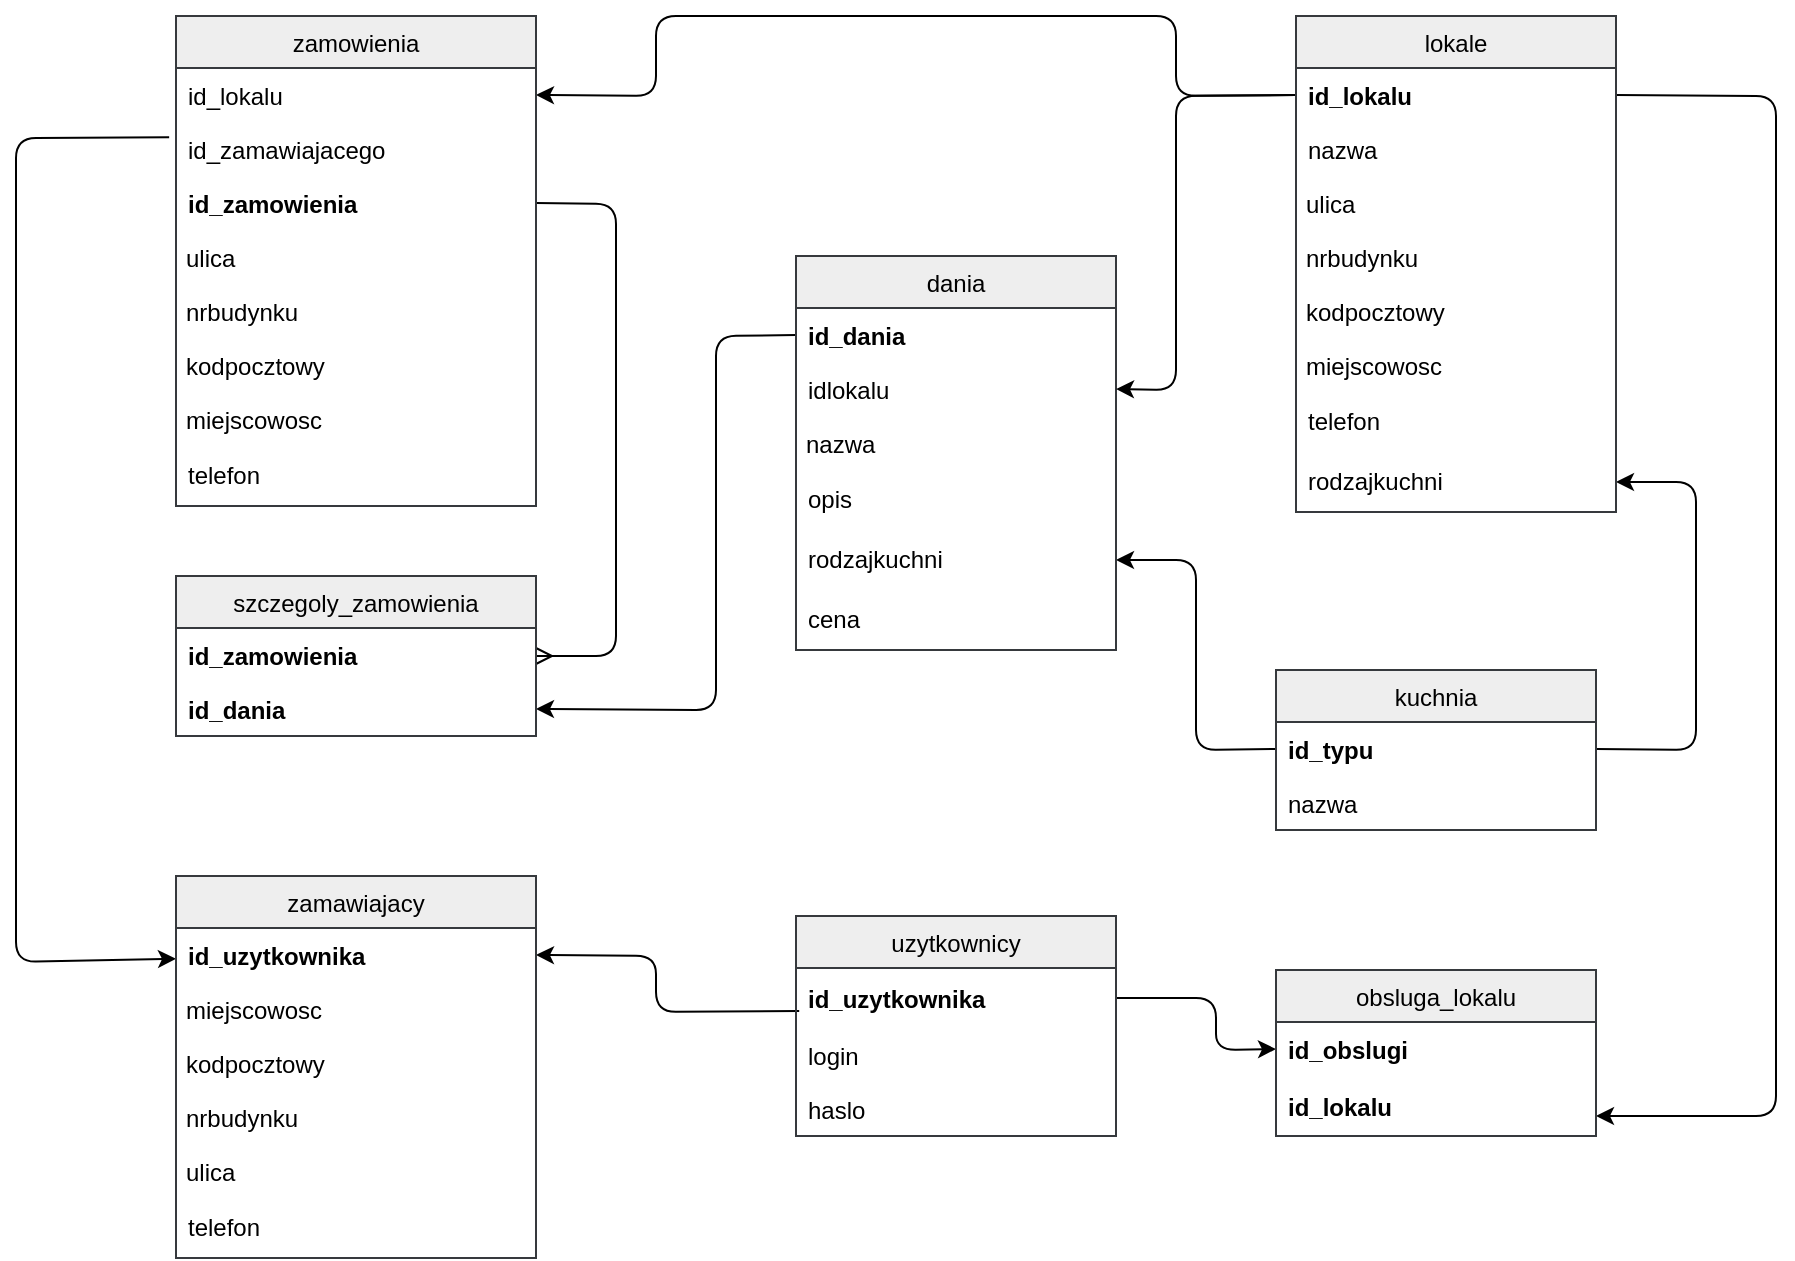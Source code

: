 <mxfile version="12.8.6" type="device"><diagram id="t3hE6WrejXJ3gogIC9Mc" name="Page-1"><mxGraphModel dx="1422" dy="769" grid="1" gridSize="10" guides="1" tooltips="1" connect="1" arrows="1" fold="1" page="1" pageScale="1" pageWidth="1654" pageHeight="1169" math="0" shadow="0"><root><mxCell id="0"/><mxCell id="1" parent="0"/><mxCell id="Itb-M2tkDlg5x3X8seNn-59" value="" style="endArrow=classic;html=1;exitX=1;exitY=0.5;exitDx=0;exitDy=0;" parent="1" source="Itb-M2tkDlg5x3X8seNn-2" edge="1"><mxGeometry width="50" height="50" relative="1" as="geometry"><mxPoint x="550" y="480" as="sourcePoint"/><mxPoint x="830" y="670" as="targetPoint"/><Array as="points"><mxPoint x="920" y="160"/><mxPoint x="920" y="670"/></Array></mxGeometry></mxCell><mxCell id="Itb-M2tkDlg5x3X8seNn-60" value="" style="endArrow=classic;html=1;exitX=1;exitY=0.5;exitDx=0;exitDy=0;entryX=1;entryY=0.5;entryDx=0;entryDy=0;" parent="1" source="Itb-M2tkDlg5x3X8seNn-16" target="Itb-M2tkDlg5x3X8seNn-14" edge="1"><mxGeometry width="50" height="50" relative="1" as="geometry"><mxPoint x="550" y="480" as="sourcePoint"/><mxPoint x="600" y="430" as="targetPoint"/><Array as="points"><mxPoint x="880" y="487"/><mxPoint x="880" y="353"/></Array></mxGeometry></mxCell><mxCell id="Itb-M2tkDlg5x3X8seNn-61" value="" style="endArrow=classic;html=1;exitX=0;exitY=0.5;exitDx=0;exitDy=0;entryX=1;entryY=0.5;entryDx=0;entryDy=0;" parent="1" source="Itb-M2tkDlg5x3X8seNn-16" target="Itb-M2tkDlg5x3X8seNn-26" edge="1"><mxGeometry width="50" height="50" relative="1" as="geometry"><mxPoint x="550" y="480" as="sourcePoint"/><mxPoint x="600" y="430" as="targetPoint"/><Array as="points"><mxPoint x="630" y="487"/><mxPoint x="630" y="392"/></Array></mxGeometry></mxCell><mxCell id="Itb-M2tkDlg5x3X8seNn-66" value="" style="endArrow=classic;html=1;exitX=-0.019;exitY=0.284;exitDx=0;exitDy=0;exitPerimeter=0;" parent="1" source="Itb-M2tkDlg5x3X8seNn-51" target="Itb-M2tkDlg5x3X8seNn-35" edge="1"><mxGeometry width="50" height="50" relative="1" as="geometry"><mxPoint x="490" y="490" as="sourcePoint"/><mxPoint x="540" y="440" as="targetPoint"/><Array as="points"><mxPoint x="40" y="181"/><mxPoint x="40" y="593"/></Array></mxGeometry></mxCell><mxCell id="Itb-M2tkDlg5x3X8seNn-71" value="" style="endArrow=classic;html=1;exitX=0.01;exitY=0.717;exitDx=0;exitDy=0;exitPerimeter=0;entryX=1;entryY=0.5;entryDx=0;entryDy=0;" parent="1" source="Itb-M2tkDlg5x3X8seNn-70" target="Itb-M2tkDlg5x3X8seNn-35" edge="1"><mxGeometry width="50" height="50" relative="1" as="geometry"><mxPoint x="490" y="500" as="sourcePoint"/><mxPoint x="540" y="450" as="targetPoint"/><Array as="points"><mxPoint x="360" y="618"/><mxPoint x="360" y="590"/></Array></mxGeometry></mxCell><mxCell id="Itb-M2tkDlg5x3X8seNn-72" value="" style="endArrow=classic;html=1;exitX=1;exitY=0.5;exitDx=0;exitDy=0;entryX=0;entryY=0.5;entryDx=0;entryDy=0;" parent="1" source="Itb-M2tkDlg5x3X8seNn-70" target="Itb-M2tkDlg5x3X8seNn-56" edge="1"><mxGeometry width="50" height="50" relative="1" as="geometry"><mxPoint x="490" y="500" as="sourcePoint"/><mxPoint x="540" y="450" as="targetPoint"/><Array as="points"><mxPoint x="640" y="611"/><mxPoint x="640" y="637"/></Array></mxGeometry></mxCell><mxCell id="Itb-M2tkDlg5x3X8seNn-75" value="" style="endArrow=ERmany;html=1;endFill=0;entryX=1;entryY=0.5;entryDx=0;entryDy=0;exitX=1;exitY=0.5;exitDx=0;exitDy=0;" parent="1" source="Itb-M2tkDlg5x3X8seNn-50" target="Itb-M2tkDlg5x3X8seNn-44" edge="1"><mxGeometry width="50" height="50" relative="1" as="geometry"><mxPoint x="490" y="500" as="sourcePoint"/><mxPoint x="540" y="450" as="targetPoint"/><Array as="points"><mxPoint x="340" y="214"/><mxPoint x="340" y="440"/></Array></mxGeometry></mxCell><mxCell id="Itb-M2tkDlg5x3X8seNn-63" value="" style="endArrow=classic;html=1;exitX=0;exitY=0.5;exitDx=0;exitDy=0;entryX=1;entryY=0.5;entryDx=0;entryDy=0;" parent="1" source="Itb-M2tkDlg5x3X8seNn-22" target="Itb-M2tkDlg5x3X8seNn-46" edge="1"><mxGeometry width="50" height="50" relative="1" as="geometry"><mxPoint x="550" y="430" as="sourcePoint"/><mxPoint x="500" y="480" as="targetPoint"/><Array as="points"><mxPoint x="390" y="280"/><mxPoint x="390" y="467"/></Array></mxGeometry></mxCell><mxCell id="Itb-M2tkDlg5x3X8seNn-21" value="dania" style="swimlane;fontStyle=0;childLayout=stackLayout;horizontal=1;startSize=26;fillColor=#eeeeee;horizontalStack=0;resizeParent=1;resizeParentMax=0;resizeLast=0;collapsible=1;marginBottom=0;strokeColor=#36393d;" parent="1" vertex="1"><mxGeometry x="430" y="240" width="160" height="197" as="geometry"><mxRectangle x="730" y="550" width="70" height="26" as="alternateBounds"/></mxGeometry></mxCell><mxCell id="Itb-M2tkDlg5x3X8seNn-22" value="id_dania" style="text;strokeColor=none;fillColor=none;align=left;verticalAlign=middle;spacingLeft=6;spacingRight=4;overflow=hidden;rotatable=0;points=[[0,0.5],[1,0.5]];portConstraint=eastwest;fontStyle=1;spacing=0;" parent="Itb-M2tkDlg5x3X8seNn-21" vertex="1"><mxGeometry y="26" width="160" height="27" as="geometry"/></mxCell><mxCell id="Itb-M2tkDlg5x3X8seNn-23" value="idlokalu" style="text;strokeColor=none;fillColor=none;align=left;verticalAlign=middle;spacingLeft=6;spacingRight=4;overflow=hidden;rotatable=0;points=[[0,0.5],[1,0.5]];portConstraint=eastwest;spacing=0;" parent="Itb-M2tkDlg5x3X8seNn-21" vertex="1"><mxGeometry y="53" width="160" height="27" as="geometry"/></mxCell><mxCell id="Itb-M2tkDlg5x3X8seNn-24" value="nazwa" style="text;strokeColor=none;fillColor=none;align=left;verticalAlign=middle;spacingLeft=6;spacingRight=4;overflow=hidden;rotatable=0;points=[[0,0.5],[1,0.5]];portConstraint=eastwest;spacing=-1;" parent="Itb-M2tkDlg5x3X8seNn-21" vertex="1"><mxGeometry y="80" width="160" height="27" as="geometry"/></mxCell><mxCell id="Itb-M2tkDlg5x3X8seNn-25" value="opis" style="text;html=1;spacing=0;verticalAlign=middle;spacingLeft=6;" parent="Itb-M2tkDlg5x3X8seNn-21" vertex="1"><mxGeometry y="107" width="160" height="30" as="geometry"/></mxCell><mxCell id="Itb-M2tkDlg5x3X8seNn-26" value="rodzajkuchni" style="text;html=1;spacing=0;verticalAlign=middle;spacingLeft=6;" parent="Itb-M2tkDlg5x3X8seNn-21" vertex="1"><mxGeometry y="137" width="160" height="30" as="geometry"/></mxCell><mxCell id="Itb-M2tkDlg5x3X8seNn-65" value="cena" style="text;html=1;spacing=0;verticalAlign=middle;spacingLeft=6;" parent="Itb-M2tkDlg5x3X8seNn-21" vertex="1"><mxGeometry y="167" width="160" height="30" as="geometry"/></mxCell><mxCell id="Itb-M2tkDlg5x3X8seNn-15" value="kuchnia" style="swimlane;fontStyle=0;childLayout=stackLayout;horizontal=1;startSize=26;fillColor=#eeeeee;horizontalStack=0;resizeParent=1;resizeParentMax=0;resizeLast=0;collapsible=1;marginBottom=0;strokeColor=#36393d;" parent="1" vertex="1"><mxGeometry x="670" y="447" width="160" height="80" as="geometry"><mxRectangle x="730" y="550" width="70" height="26" as="alternateBounds"/></mxGeometry></mxCell><mxCell id="Itb-M2tkDlg5x3X8seNn-16" value="id_typu" style="text;strokeColor=none;fillColor=none;align=left;verticalAlign=middle;spacingLeft=6;spacingRight=4;overflow=hidden;rotatable=0;points=[[0,0.5],[1,0.5]];portConstraint=eastwest;fontStyle=1;spacing=0;" parent="Itb-M2tkDlg5x3X8seNn-15" vertex="1"><mxGeometry y="26" width="160" height="27" as="geometry"/></mxCell><mxCell id="Itb-M2tkDlg5x3X8seNn-17" value="nazwa" style="text;strokeColor=none;fillColor=none;align=left;verticalAlign=middle;spacingLeft=6;spacingRight=4;overflow=hidden;rotatable=0;points=[[0,0.5],[1,0.5]];portConstraint=eastwest;spacing=0;" parent="Itb-M2tkDlg5x3X8seNn-15" vertex="1"><mxGeometry y="53" width="160" height="27" as="geometry"/></mxCell><mxCell id="Itb-M2tkDlg5x3X8seNn-67" value="uzytkownicy" style="swimlane;fontStyle=0;childLayout=stackLayout;horizontal=1;startSize=26;fillColor=#eeeeee;horizontalStack=0;resizeParent=1;resizeParentMax=0;resizeLast=0;collapsible=1;marginBottom=0;strokeColor=#36393d;" parent="1" vertex="1"><mxGeometry x="430" y="570" width="160" height="110" as="geometry"><mxRectangle x="730" y="550" width="70" height="26" as="alternateBounds"/></mxGeometry></mxCell><mxCell id="Itb-M2tkDlg5x3X8seNn-70" value="id_uzytkownika" style="text;strokeColor=none;fillColor=none;align=left;verticalAlign=middle;spacingLeft=6;spacingRight=4;overflow=hidden;rotatable=0;points=[[0,0.5],[1,0.5]];portConstraint=eastwest;spacing=0;fontStyle=1" parent="Itb-M2tkDlg5x3X8seNn-67" vertex="1"><mxGeometry y="26" width="160" height="30" as="geometry"/></mxCell><mxCell id="Itb-M2tkDlg5x3X8seNn-68" value="login" style="text;strokeColor=none;fillColor=none;align=left;verticalAlign=middle;spacingLeft=6;spacingRight=4;overflow=hidden;rotatable=0;points=[[0,0.5],[1,0.5]];portConstraint=eastwest;fontStyle=0;spacing=0;" parent="Itb-M2tkDlg5x3X8seNn-67" vertex="1"><mxGeometry y="56" width="160" height="27" as="geometry"/></mxCell><mxCell id="Itb-M2tkDlg5x3X8seNn-69" value="haslo" style="text;strokeColor=none;fillColor=none;align=left;verticalAlign=middle;spacingLeft=6;spacingRight=4;overflow=hidden;rotatable=0;points=[[0,0.5],[1,0.5]];portConstraint=eastwest;spacing=0;" parent="Itb-M2tkDlg5x3X8seNn-67" vertex="1"><mxGeometry y="83" width="160" height="27" as="geometry"/></mxCell><mxCell id="Itb-M2tkDlg5x3X8seNn-55" value="obsluga_lokalu" style="swimlane;fontStyle=0;childLayout=stackLayout;horizontal=1;startSize=26;fillColor=#eeeeee;horizontalStack=0;resizeParent=1;resizeParentMax=0;resizeLast=0;collapsible=1;marginBottom=0;strokeColor=#36393d;" parent="1" vertex="1"><mxGeometry x="670" y="597" width="160" height="83" as="geometry"><mxRectangle x="730" y="550" width="70" height="26" as="alternateBounds"/></mxGeometry></mxCell><mxCell id="Itb-M2tkDlg5x3X8seNn-56" value="id_obslugi" style="text;strokeColor=none;fillColor=none;align=left;verticalAlign=middle;spacingLeft=6;spacingRight=4;overflow=hidden;rotatable=0;points=[[0,0.5],[1,0.5]];portConstraint=eastwest;fontStyle=1;spacing=0;" parent="Itb-M2tkDlg5x3X8seNn-55" vertex="1"><mxGeometry y="26" width="160" height="27" as="geometry"/></mxCell><mxCell id="Itb-M2tkDlg5x3X8seNn-58" value="id_lokalu" style="text;strokeColor=none;fillColor=none;align=left;verticalAlign=middle;spacingLeft=6;spacingRight=4;overflow=hidden;rotatable=0;points=[[0,0.5],[1,0.5]];portConstraint=eastwest;spacing=0;fontStyle=1" parent="Itb-M2tkDlg5x3X8seNn-55" vertex="1"><mxGeometry y="53" width="160" height="30" as="geometry"/></mxCell><mxCell id="Itb-M2tkDlg5x3X8seNn-44" value="szczegoly_zamowienia" style="swimlane;fontStyle=0;childLayout=stackLayout;horizontal=1;startSize=26;fillColor=#eeeeee;horizontalStack=0;resizeParent=1;resizeParentMax=0;resizeLast=0;collapsible=1;marginBottom=0;strokeColor=#36393d;" parent="1" vertex="1"><mxGeometry x="120" y="400" width="180" height="80" as="geometry"><mxRectangle x="730" y="550" width="70" height="26" as="alternateBounds"/></mxGeometry></mxCell><mxCell id="Itb-M2tkDlg5x3X8seNn-45" value="id_zamowienia" style="text;strokeColor=none;fillColor=none;align=left;verticalAlign=middle;spacingLeft=6;spacingRight=4;overflow=hidden;rotatable=0;points=[[0,0.5],[1,0.5]];portConstraint=eastwest;fontStyle=1;spacing=0;" parent="Itb-M2tkDlg5x3X8seNn-44" vertex="1"><mxGeometry y="26" width="180" height="27" as="geometry"/></mxCell><mxCell id="Itb-M2tkDlg5x3X8seNn-46" value="id_dania" style="text;strokeColor=none;fillColor=none;align=left;verticalAlign=middle;spacingLeft=6;spacingRight=4;overflow=hidden;rotatable=0;points=[[0,0.5],[1,0.5]];portConstraint=eastwest;spacing=0;fontStyle=1" parent="Itb-M2tkDlg5x3X8seNn-44" vertex="1"><mxGeometry y="53" width="180" height="27" as="geometry"/></mxCell><mxCell id="Itb-M2tkDlg5x3X8seNn-34" value="zamawiajacy" style="swimlane;fontStyle=0;childLayout=stackLayout;horizontal=1;startSize=26;fillColor=#eeeeee;horizontalStack=0;resizeParent=1;resizeParentMax=0;resizeLast=0;collapsible=1;marginBottom=0;strokeColor=#36393d;" parent="1" vertex="1"><mxGeometry x="120" y="550" width="180" height="191" as="geometry"><mxRectangle x="730" y="550" width="70" height="26" as="alternateBounds"/></mxGeometry></mxCell><mxCell id="Itb-M2tkDlg5x3X8seNn-35" value="id_uzytkownika" style="text;strokeColor=none;fillColor=none;align=left;verticalAlign=middle;spacingLeft=6;spacingRight=4;overflow=hidden;rotatable=0;points=[[0,0.5],[1,0.5]];portConstraint=eastwest;fontStyle=1;spacing=0;" parent="Itb-M2tkDlg5x3X8seNn-34" vertex="1"><mxGeometry y="26" width="180" height="27" as="geometry"/></mxCell><mxCell id="1nGEb3TLWz_SzC1QpL---21" value="miejscowosc" style="text;strokeColor=none;fillColor=none;align=left;verticalAlign=middle;spacingLeft=6;spacingRight=4;overflow=hidden;rotatable=0;points=[[0,0.5],[1,0.5]];portConstraint=eastwest;spacing=-1;" vertex="1" parent="Itb-M2tkDlg5x3X8seNn-34"><mxGeometry y="53" width="180" height="27" as="geometry"/></mxCell><mxCell id="1nGEb3TLWz_SzC1QpL---20" value="kodpocztowy" style="text;strokeColor=none;fillColor=none;align=left;verticalAlign=middle;spacingLeft=6;spacingRight=4;overflow=hidden;rotatable=0;points=[[0,0.5],[1,0.5]];portConstraint=eastwest;spacing=-1;" vertex="1" parent="Itb-M2tkDlg5x3X8seNn-34"><mxGeometry y="80" width="180" height="27" as="geometry"/></mxCell><mxCell id="1nGEb3TLWz_SzC1QpL---19" value="nrbudynku" style="text;strokeColor=none;fillColor=none;align=left;verticalAlign=middle;spacingLeft=6;spacingRight=4;overflow=hidden;rotatable=0;points=[[0,0.5],[1,0.5]];portConstraint=eastwest;spacing=-1;" vertex="1" parent="Itb-M2tkDlg5x3X8seNn-34"><mxGeometry y="107" width="180" height="27" as="geometry"/></mxCell><mxCell id="1nGEb3TLWz_SzC1QpL---18" value="ulica" style="text;strokeColor=none;fillColor=none;align=left;verticalAlign=middle;spacingLeft=6;spacingRight=4;overflow=hidden;rotatable=0;points=[[0,0.5],[1,0.5]];portConstraint=eastwest;spacing=-1;" vertex="1" parent="Itb-M2tkDlg5x3X8seNn-34"><mxGeometry y="134" width="180" height="27" as="geometry"/></mxCell><mxCell id="Itb-M2tkDlg5x3X8seNn-38" value="telefon" style="text;html=1;spacing=0;verticalAlign=middle;spacingLeft=6;" parent="Itb-M2tkDlg5x3X8seNn-34" vertex="1"><mxGeometry y="161" width="180" height="30" as="geometry"/></mxCell><mxCell id="Itb-M2tkDlg5x3X8seNn-76" value="" style="endArrow=classic;html=1;exitX=0;exitY=0.5;exitDx=0;exitDy=0;entryX=1;entryY=0.5;entryDx=0;entryDy=0;" parent="1" source="Itb-M2tkDlg5x3X8seNn-2" target="Itb-M2tkDlg5x3X8seNn-54" edge="1"><mxGeometry width="50" height="50" relative="1" as="geometry"><mxPoint x="540" y="450" as="sourcePoint"/><mxPoint x="490" y="500" as="targetPoint"/><Array as="points"><mxPoint x="620" y="160"/><mxPoint x="620" y="120"/><mxPoint x="360" y="120"/><mxPoint x="360" y="160"/></Array></mxGeometry></mxCell><mxCell id="1nGEb3TLWz_SzC1QpL---3" value="" style="endArrow=classic;html=1;exitX=0;exitY=0.5;exitDx=0;exitDy=0;entryX=1;entryY=0.5;entryDx=0;entryDy=0;" edge="1" parent="1" source="Itb-M2tkDlg5x3X8seNn-2" target="Itb-M2tkDlg5x3X8seNn-23"><mxGeometry width="50" height="50" relative="1" as="geometry"><mxPoint x="550" y="510" as="sourcePoint"/><mxPoint x="600" y="460" as="targetPoint"/><Array as="points"><mxPoint x="620" y="160"/><mxPoint x="620" y="307"/></Array></mxGeometry></mxCell><mxCell id="Itb-M2tkDlg5x3X8seNn-49" value="zamowienia" style="swimlane;fontStyle=0;childLayout=stackLayout;horizontal=1;startSize=26;fillColor=#eeeeee;horizontalStack=0;resizeParent=1;resizeParentMax=0;resizeLast=0;collapsible=1;marginBottom=0;strokeColor=#36393d;" parent="1" vertex="1"><mxGeometry x="120" y="120" width="180" height="245" as="geometry"><mxRectangle x="730" y="550" width="70" height="26" as="alternateBounds"/></mxGeometry></mxCell><mxCell id="Itb-M2tkDlg5x3X8seNn-54" value="id_lokalu" style="text;strokeColor=none;fillColor=none;align=left;verticalAlign=middle;spacingLeft=6;spacingRight=4;overflow=hidden;rotatable=0;points=[[0,0.5],[1,0.5]];portConstraint=eastwest;spacing=0;" parent="Itb-M2tkDlg5x3X8seNn-49" vertex="1"><mxGeometry y="26" width="180" height="27" as="geometry"/></mxCell><mxCell id="Itb-M2tkDlg5x3X8seNn-51" value="id_zamawiajacego" style="text;strokeColor=none;fillColor=none;align=left;verticalAlign=middle;spacingLeft=6;spacingRight=4;overflow=hidden;rotatable=0;points=[[0,0.5],[1,0.5]];portConstraint=eastwest;spacing=0;" parent="Itb-M2tkDlg5x3X8seNn-49" vertex="1"><mxGeometry y="53" width="180" height="27" as="geometry"/></mxCell><mxCell id="Itb-M2tkDlg5x3X8seNn-50" value="id_zamowienia" style="text;strokeColor=none;fillColor=none;align=left;verticalAlign=middle;spacingLeft=6;spacingRight=4;overflow=hidden;rotatable=0;points=[[0,0.5],[1,0.5]];portConstraint=eastwest;fontStyle=1;spacing=0;" parent="Itb-M2tkDlg5x3X8seNn-49" vertex="1"><mxGeometry y="80" width="180" height="27" as="geometry"/></mxCell><mxCell id="1nGEb3TLWz_SzC1QpL---8" value="ulica" style="text;strokeColor=none;fillColor=none;align=left;verticalAlign=middle;spacingLeft=6;spacingRight=4;overflow=hidden;rotatable=0;points=[[0,0.5],[1,0.5]];portConstraint=eastwest;spacing=-1;" vertex="1" parent="Itb-M2tkDlg5x3X8seNn-49"><mxGeometry y="107" width="180" height="27" as="geometry"/></mxCell><mxCell id="1nGEb3TLWz_SzC1QpL---9" value="nrbudynku" style="text;strokeColor=none;fillColor=none;align=left;verticalAlign=middle;spacingLeft=6;spacingRight=4;overflow=hidden;rotatable=0;points=[[0,0.5],[1,0.5]];portConstraint=eastwest;spacing=-1;" vertex="1" parent="Itb-M2tkDlg5x3X8seNn-49"><mxGeometry y="134" width="180" height="27" as="geometry"/></mxCell><mxCell id="1nGEb3TLWz_SzC1QpL---10" value="kodpocztowy" style="text;strokeColor=none;fillColor=none;align=left;verticalAlign=middle;spacingLeft=6;spacingRight=4;overflow=hidden;rotatable=0;points=[[0,0.5],[1,0.5]];portConstraint=eastwest;spacing=-1;" vertex="1" parent="Itb-M2tkDlg5x3X8seNn-49"><mxGeometry y="161" width="180" height="27" as="geometry"/></mxCell><mxCell id="1nGEb3TLWz_SzC1QpL---11" value="miejscowosc" style="text;strokeColor=none;fillColor=none;align=left;verticalAlign=middle;spacingLeft=6;spacingRight=4;overflow=hidden;rotatable=0;points=[[0,0.5],[1,0.5]];portConstraint=eastwest;spacing=-1;" vertex="1" parent="Itb-M2tkDlg5x3X8seNn-49"><mxGeometry y="188" width="180" height="27" as="geometry"/></mxCell><mxCell id="1nGEb3TLWz_SzC1QpL---12" value="telefon" style="text;html=1;spacing=0;verticalAlign=middle;spacingLeft=6;" vertex="1" parent="Itb-M2tkDlg5x3X8seNn-49"><mxGeometry y="215" width="180" height="30" as="geometry"/></mxCell><mxCell id="Itb-M2tkDlg5x3X8seNn-1" value="lokale" style="swimlane;fontStyle=0;childLayout=stackLayout;horizontal=1;startSize=26;fillColor=#eeeeee;horizontalStack=0;resizeParent=1;resizeParentMax=0;resizeLast=0;collapsible=1;marginBottom=0;strokeColor=#36393d;" parent="1" vertex="1"><mxGeometry x="680" y="120" width="160" height="248" as="geometry"><mxRectangle x="730" y="550" width="70" height="26" as="alternateBounds"/></mxGeometry></mxCell><mxCell id="Itb-M2tkDlg5x3X8seNn-2" value="id_lokalu" style="text;strokeColor=none;fillColor=none;align=left;verticalAlign=middle;spacingLeft=6;spacingRight=4;overflow=hidden;rotatable=0;points=[[0,0.5],[1,0.5]];portConstraint=eastwest;fontStyle=1;spacing=0;" parent="Itb-M2tkDlg5x3X8seNn-1" vertex="1"><mxGeometry y="26" width="160" height="27" as="geometry"/></mxCell><mxCell id="Itb-M2tkDlg5x3X8seNn-3" value="nazwa" style="text;strokeColor=none;fillColor=none;align=left;verticalAlign=middle;spacingLeft=6;spacingRight=4;overflow=hidden;rotatable=0;points=[[0,0.5],[1,0.5]];portConstraint=eastwest;spacing=0;" parent="Itb-M2tkDlg5x3X8seNn-1" vertex="1"><mxGeometry y="53" width="160" height="27" as="geometry"/></mxCell><mxCell id="Itb-M2tkDlg5x3X8seNn-12" value="ulica" style="text;strokeColor=none;fillColor=none;align=left;verticalAlign=middle;spacingLeft=6;spacingRight=4;overflow=hidden;rotatable=0;points=[[0,0.5],[1,0.5]];portConstraint=eastwest;spacing=-1;" parent="Itb-M2tkDlg5x3X8seNn-1" vertex="1"><mxGeometry y="80" width="160" height="27" as="geometry"/></mxCell><mxCell id="1nGEb3TLWz_SzC1QpL---5" value="nrbudynku" style="text;strokeColor=none;fillColor=none;align=left;verticalAlign=middle;spacingLeft=6;spacingRight=4;overflow=hidden;rotatable=0;points=[[0,0.5],[1,0.5]];portConstraint=eastwest;spacing=-1;" vertex="1" parent="Itb-M2tkDlg5x3X8seNn-1"><mxGeometry y="107" width="160" height="27" as="geometry"/></mxCell><mxCell id="1nGEb3TLWz_SzC1QpL---6" value="kodpocztowy" style="text;strokeColor=none;fillColor=none;align=left;verticalAlign=middle;spacingLeft=6;spacingRight=4;overflow=hidden;rotatable=0;points=[[0,0.5],[1,0.5]];portConstraint=eastwest;spacing=-1;" vertex="1" parent="Itb-M2tkDlg5x3X8seNn-1"><mxGeometry y="134" width="160" height="27" as="geometry"/></mxCell><mxCell id="1nGEb3TLWz_SzC1QpL---7" value="miejscowosc" style="text;strokeColor=none;fillColor=none;align=left;verticalAlign=middle;spacingLeft=6;spacingRight=4;overflow=hidden;rotatable=0;points=[[0,0.5],[1,0.5]];portConstraint=eastwest;spacing=-1;" vertex="1" parent="Itb-M2tkDlg5x3X8seNn-1"><mxGeometry y="161" width="160" height="27" as="geometry"/></mxCell><mxCell id="Itb-M2tkDlg5x3X8seNn-13" value="telefon" style="text;html=1;spacing=0;verticalAlign=middle;spacingLeft=6;" parent="Itb-M2tkDlg5x3X8seNn-1" vertex="1"><mxGeometry y="188" width="160" height="30" as="geometry"/></mxCell><mxCell id="Itb-M2tkDlg5x3X8seNn-14" value="rodzajkuchni" style="text;html=1;spacing=0;verticalAlign=middle;spacingLeft=6;" parent="Itb-M2tkDlg5x3X8seNn-1" vertex="1"><mxGeometry y="218" width="160" height="30" as="geometry"/></mxCell></root></mxGraphModel></diagram></mxfile>